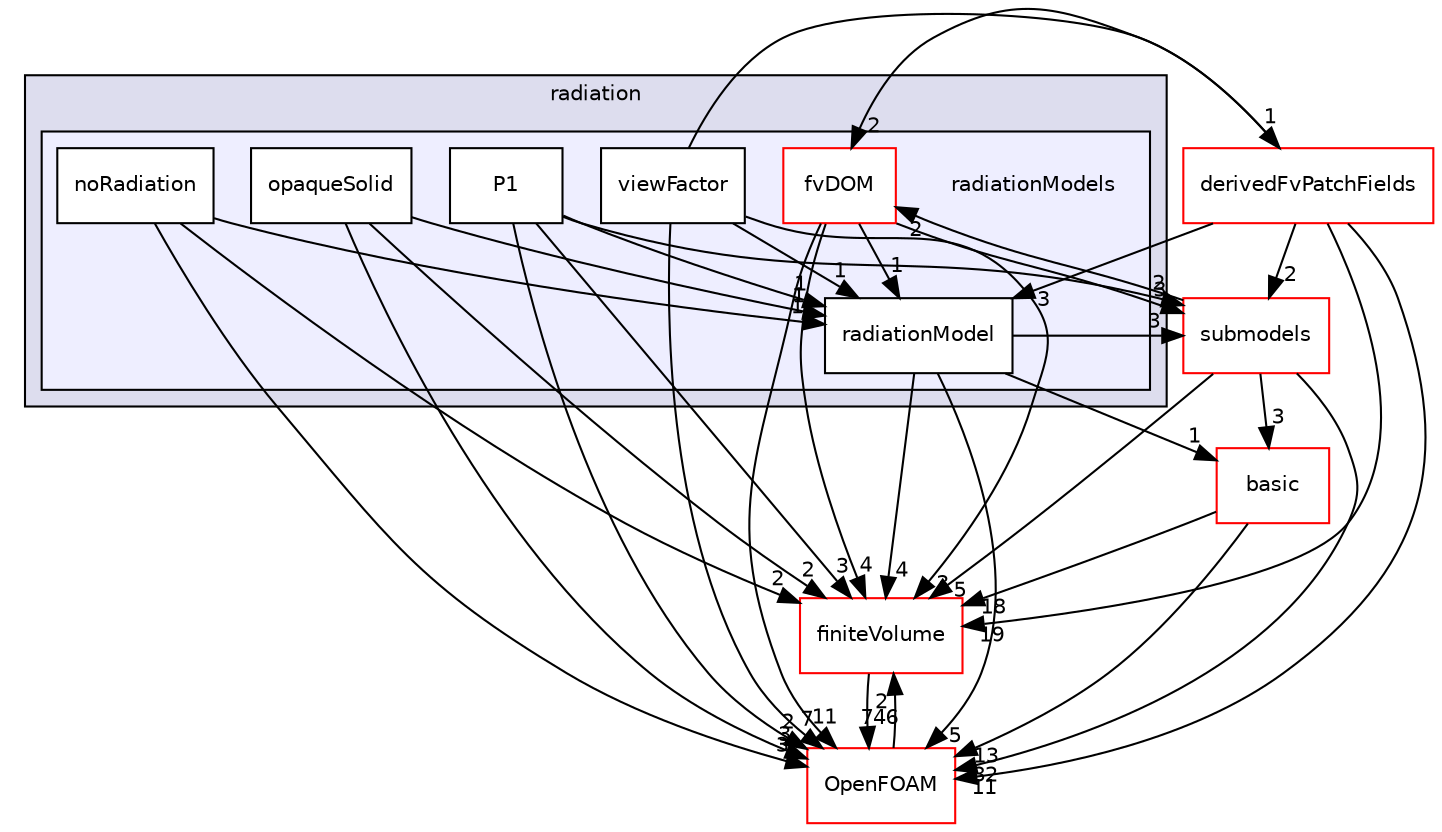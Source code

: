 digraph "src/thermophysicalModels/radiation/radiationModels" {
  bgcolor=transparent;
  compound=true
  node [ fontsize="10", fontname="Helvetica"];
  edge [ labelfontsize="10", labelfontname="Helvetica"];
  subgraph clusterdir_372f5e43f50c30dcf3bbe70654c3d27a {
    graph [ bgcolor="#ddddee", pencolor="black", label="radiation" fontname="Helvetica", fontsize="10", URL="dir_372f5e43f50c30dcf3bbe70654c3d27a.html"]
  subgraph clusterdir_23cbc874b5ea49089939faa93b6f03ce {
    graph [ bgcolor="#eeeeff", pencolor="black", label="" URL="dir_23cbc874b5ea49089939faa93b6f03ce.html"];
    dir_23cbc874b5ea49089939faa93b6f03ce [shape=plaintext label="radiationModels"];
    dir_b92445ca4ace0494f0a29c642d097f79 [shape=box label="fvDOM" color="red" fillcolor="white" style="filled" URL="dir_b92445ca4ace0494f0a29c642d097f79.html"];
    dir_1ea78a4e3f112fe0ded5af8146a74cf8 [shape=box label="noRadiation" color="black" fillcolor="white" style="filled" URL="dir_1ea78a4e3f112fe0ded5af8146a74cf8.html"];
    dir_1042d56f71cc4b8cdecd4ac8127b05f5 [shape=box label="opaqueSolid" color="black" fillcolor="white" style="filled" URL="dir_1042d56f71cc4b8cdecd4ac8127b05f5.html"];
    dir_d39805ea7725f3ee92bbae1d78751b53 [shape=box label="P1" color="black" fillcolor="white" style="filled" URL="dir_d39805ea7725f3ee92bbae1d78751b53.html"];
    dir_da8c0e985838931a3604e286eeea288d [shape=box label="radiationModel" color="black" fillcolor="white" style="filled" URL="dir_da8c0e985838931a3604e286eeea288d.html"];
    dir_c8f5288f83e6b7d98c64259861f7ee56 [shape=box label="viewFactor" color="black" fillcolor="white" style="filled" URL="dir_c8f5288f83e6b7d98c64259861f7ee56.html"];
  }
  }
  dir_9bd15774b555cf7259a6fa18f99fe99b [shape=box label="finiteVolume" color="red" URL="dir_9bd15774b555cf7259a6fa18f99fe99b.html"];
  dir_e8719ccd60760366888bb431a21ef811 [shape=box label="submodels" color="red" URL="dir_e8719ccd60760366888bb431a21ef811.html"];
  dir_c5473ff19b20e6ec4dfe5c310b3778a8 [shape=box label="OpenFOAM" color="red" URL="dir_c5473ff19b20e6ec4dfe5c310b3778a8.html"];
  dir_530cedc3d4dca2a21c1df83b126c2fbd [shape=box label="derivedFvPatchFields" color="red" URL="dir_530cedc3d4dca2a21c1df83b126c2fbd.html"];
  dir_38cb9973e0eaf6834e10b18bff965c4b [shape=box label="basic" color="red" URL="dir_38cb9973e0eaf6834e10b18bff965c4b.html"];
  dir_9bd15774b555cf7259a6fa18f99fe99b->dir_c5473ff19b20e6ec4dfe5c310b3778a8 [headlabel="746", labeldistance=1.5 headhref="dir_000897_001897.html"];
  dir_b92445ca4ace0494f0a29c642d097f79->dir_9bd15774b555cf7259a6fa18f99fe99b [headlabel="4", labeldistance=1.5 headhref="dir_002860_000897.html"];
  dir_b92445ca4ace0494f0a29c642d097f79->dir_da8c0e985838931a3604e286eeea288d [headlabel="1", labeldistance=1.5 headhref="dir_002860_002867.html"];
  dir_b92445ca4ace0494f0a29c642d097f79->dir_e8719ccd60760366888bb431a21ef811 [headlabel="3", labeldistance=1.5 headhref="dir_002860_002869.html"];
  dir_b92445ca4ace0494f0a29c642d097f79->dir_c5473ff19b20e6ec4dfe5c310b3778a8 [headlabel="11", labeldistance=1.5 headhref="dir_002860_001897.html"];
  dir_da8c0e985838931a3604e286eeea288d->dir_9bd15774b555cf7259a6fa18f99fe99b [headlabel="4", labeldistance=1.5 headhref="dir_002867_000897.html"];
  dir_da8c0e985838931a3604e286eeea288d->dir_e8719ccd60760366888bb431a21ef811 [headlabel="3", labeldistance=1.5 headhref="dir_002867_002869.html"];
  dir_da8c0e985838931a3604e286eeea288d->dir_c5473ff19b20e6ec4dfe5c310b3778a8 [headlabel="5", labeldistance=1.5 headhref="dir_002867_001897.html"];
  dir_da8c0e985838931a3604e286eeea288d->dir_38cb9973e0eaf6834e10b18bff965c4b [headlabel="1", labeldistance=1.5 headhref="dir_002867_002776.html"];
  dir_e8719ccd60760366888bb431a21ef811->dir_9bd15774b555cf7259a6fa18f99fe99b [headlabel="5", labeldistance=1.5 headhref="dir_002869_000897.html"];
  dir_e8719ccd60760366888bb431a21ef811->dir_b92445ca4ace0494f0a29c642d097f79 [headlabel="2", labeldistance=1.5 headhref="dir_002869_002860.html"];
  dir_e8719ccd60760366888bb431a21ef811->dir_c5473ff19b20e6ec4dfe5c310b3778a8 [headlabel="32", labeldistance=1.5 headhref="dir_002869_001897.html"];
  dir_e8719ccd60760366888bb431a21ef811->dir_38cb9973e0eaf6834e10b18bff965c4b [headlabel="3", labeldistance=1.5 headhref="dir_002869_002776.html"];
  dir_d39805ea7725f3ee92bbae1d78751b53->dir_9bd15774b555cf7259a6fa18f99fe99b [headlabel="3", labeldistance=1.5 headhref="dir_002866_000897.html"];
  dir_d39805ea7725f3ee92bbae1d78751b53->dir_da8c0e985838931a3604e286eeea288d [headlabel="1", labeldistance=1.5 headhref="dir_002866_002867.html"];
  dir_d39805ea7725f3ee92bbae1d78751b53->dir_e8719ccd60760366888bb431a21ef811 [headlabel="2", labeldistance=1.5 headhref="dir_002866_002869.html"];
  dir_d39805ea7725f3ee92bbae1d78751b53->dir_c5473ff19b20e6ec4dfe5c310b3778a8 [headlabel="2", labeldistance=1.5 headhref="dir_002866_001897.html"];
  dir_c8f5288f83e6b7d98c64259861f7ee56->dir_9bd15774b555cf7259a6fa18f99fe99b [headlabel="3", labeldistance=1.5 headhref="dir_002868_000897.html"];
  dir_c8f5288f83e6b7d98c64259861f7ee56->dir_da8c0e985838931a3604e286eeea288d [headlabel="1", labeldistance=1.5 headhref="dir_002868_002867.html"];
  dir_c8f5288f83e6b7d98c64259861f7ee56->dir_c5473ff19b20e6ec4dfe5c310b3778a8 [headlabel="7", labeldistance=1.5 headhref="dir_002868_001897.html"];
  dir_c8f5288f83e6b7d98c64259861f7ee56->dir_530cedc3d4dca2a21c1df83b126c2fbd [headlabel="1", labeldistance=1.5 headhref="dir_002868_002852.html"];
  dir_c5473ff19b20e6ec4dfe5c310b3778a8->dir_9bd15774b555cf7259a6fa18f99fe99b [headlabel="2", labeldistance=1.5 headhref="dir_001897_000897.html"];
  dir_1042d56f71cc4b8cdecd4ac8127b05f5->dir_9bd15774b555cf7259a6fa18f99fe99b [headlabel="2", labeldistance=1.5 headhref="dir_002865_000897.html"];
  dir_1042d56f71cc4b8cdecd4ac8127b05f5->dir_da8c0e985838931a3604e286eeea288d [headlabel="1", labeldistance=1.5 headhref="dir_002865_002867.html"];
  dir_1042d56f71cc4b8cdecd4ac8127b05f5->dir_c5473ff19b20e6ec4dfe5c310b3778a8 [headlabel="3", labeldistance=1.5 headhref="dir_002865_001897.html"];
  dir_530cedc3d4dca2a21c1df83b126c2fbd->dir_9bd15774b555cf7259a6fa18f99fe99b [headlabel="19", labeldistance=1.5 headhref="dir_002852_000897.html"];
  dir_530cedc3d4dca2a21c1df83b126c2fbd->dir_b92445ca4ace0494f0a29c642d097f79 [headlabel="2", labeldistance=1.5 headhref="dir_002852_002860.html"];
  dir_530cedc3d4dca2a21c1df83b126c2fbd->dir_da8c0e985838931a3604e286eeea288d [headlabel="3", labeldistance=1.5 headhref="dir_002852_002867.html"];
  dir_530cedc3d4dca2a21c1df83b126c2fbd->dir_e8719ccd60760366888bb431a21ef811 [headlabel="2", labeldistance=1.5 headhref="dir_002852_002869.html"];
  dir_530cedc3d4dca2a21c1df83b126c2fbd->dir_c5473ff19b20e6ec4dfe5c310b3778a8 [headlabel="11", labeldistance=1.5 headhref="dir_002852_001897.html"];
  dir_38cb9973e0eaf6834e10b18bff965c4b->dir_9bd15774b555cf7259a6fa18f99fe99b [headlabel="18", labeldistance=1.5 headhref="dir_002776_000897.html"];
  dir_38cb9973e0eaf6834e10b18bff965c4b->dir_c5473ff19b20e6ec4dfe5c310b3778a8 [headlabel="13", labeldistance=1.5 headhref="dir_002776_001897.html"];
  dir_1ea78a4e3f112fe0ded5af8146a74cf8->dir_9bd15774b555cf7259a6fa18f99fe99b [headlabel="2", labeldistance=1.5 headhref="dir_002592_000897.html"];
  dir_1ea78a4e3f112fe0ded5af8146a74cf8->dir_da8c0e985838931a3604e286eeea288d [headlabel="1", labeldistance=1.5 headhref="dir_002592_002867.html"];
  dir_1ea78a4e3f112fe0ded5af8146a74cf8->dir_c5473ff19b20e6ec4dfe5c310b3778a8 [headlabel="3", labeldistance=1.5 headhref="dir_002592_001897.html"];
}
